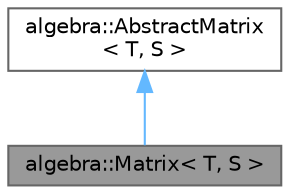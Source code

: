 digraph "algebra::Matrix&lt; T, S &gt;"
{
 // LATEX_PDF_SIZE
  bgcolor="transparent";
  edge [fontname=Helvetica,fontsize=10,labelfontname=Helvetica,labelfontsize=10];
  node [fontname=Helvetica,fontsize=10,shape=box,height=0.2,width=0.4];
  Node1 [id="Node000001",label="algebra::Matrix\< T, S \>",height=0.2,width=0.4,color="gray40", fillcolor="grey60", style="filled", fontcolor="black",tooltip="Represents a sparse matrix with configurable storage order and element type."];
  Node2 -> Node1 [id="edge1_Node000001_Node000002",dir="back",color="steelblue1",style="solid",tooltip=" "];
  Node2 [id="Node000002",label="algebra::AbstractMatrix\l\< T, S \>",height=0.2,width=0.4,color="gray40", fillcolor="white", style="filled",URL="$classalgebra_1_1AbstractMatrix.html",tooltip="Abstract base class for matrix representations."];
}
